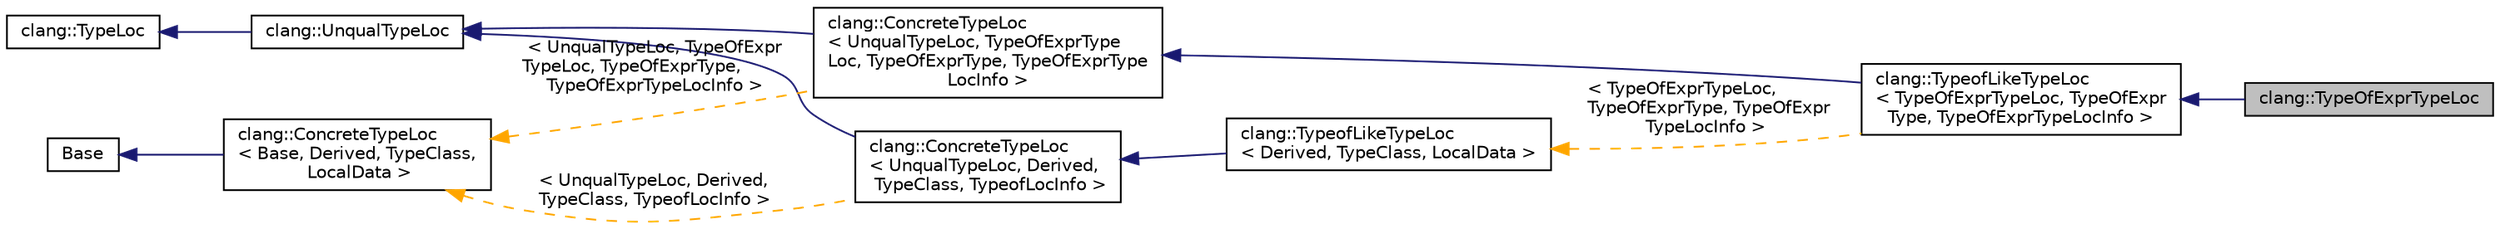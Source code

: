 digraph "clang::TypeOfExprTypeLoc"
{
 // LATEX_PDF_SIZE
  bgcolor="transparent";
  edge [fontname="Helvetica",fontsize="10",labelfontname="Helvetica",labelfontsize="10"];
  node [fontname="Helvetica",fontsize="10",shape=record];
  rankdir="LR";
  Node1 [label="clang::TypeOfExprTypeLoc",height=0.2,width=0.4,color="black", fillcolor="grey75", style="filled", fontcolor="black",tooltip=" "];
  Node2 -> Node1 [dir="back",color="midnightblue",fontsize="10",style="solid",fontname="Helvetica"];
  Node2 [label="clang::TypeofLikeTypeLoc\l\< TypeOfExprTypeLoc, TypeOfExpr\lType, TypeOfExprTypeLocInfo \>",height=0.2,width=0.4,color="black",URL="$classclang_1_1TypeofLikeTypeLoc.html",tooltip=" "];
  Node3 -> Node2 [dir="back",color="midnightblue",fontsize="10",style="solid",fontname="Helvetica"];
  Node3 [label="clang::ConcreteTypeLoc\l\< UnqualTypeLoc, TypeOfExprType\lLoc, TypeOfExprType, TypeOfExprType\lLocInfo \>",height=0.2,width=0.4,color="black",URL="$classclang_1_1ConcreteTypeLoc.html",tooltip=" "];
  Node4 -> Node3 [dir="back",color="midnightblue",fontsize="10",style="solid",fontname="Helvetica"];
  Node4 [label="clang::UnqualTypeLoc",height=0.2,width=0.4,color="black",URL="$classclang_1_1UnqualTypeLoc.html",tooltip="Wrapper of type source information for a type with no direct qualifiers."];
  Node5 -> Node4 [dir="back",color="midnightblue",fontsize="10",style="solid",fontname="Helvetica"];
  Node5 [label="clang::TypeLoc",height=0.2,width=0.4,color="black",URL="$classclang_1_1TypeLoc.html",tooltip="Base wrapper for a particular \"section\" of type source info."];
  Node6 -> Node3 [dir="back",color="orange",fontsize="10",style="dashed",label=" \< UnqualTypeLoc, TypeOfExpr\lTypeLoc, TypeOfExprType,\l TypeOfExprTypeLocInfo \>" ,fontname="Helvetica"];
  Node6 [label="clang::ConcreteTypeLoc\l\< Base, Derived, TypeClass,\l LocalData \>",height=0.2,width=0.4,color="black",URL="$classclang_1_1ConcreteTypeLoc.html",tooltip="A metaprogramming base class for TypeLoc classes which correspond to a particular Type subclass."];
  Node7 -> Node6 [dir="back",color="midnightblue",fontsize="10",style="solid",fontname="Helvetica"];
  Node7 [label="Base",height=0.2,width=0.4,color="black",URL="$classBase.html",tooltip=" "];
  Node8 -> Node2 [dir="back",color="orange",fontsize="10",style="dashed",label=" \< TypeOfExprTypeLoc,\l TypeOfExprType, TypeOfExpr\lTypeLocInfo \>" ,fontname="Helvetica"];
  Node8 [label="clang::TypeofLikeTypeLoc\l\< Derived, TypeClass, LocalData \>",height=0.2,width=0.4,color="black",URL="$classclang_1_1TypeofLikeTypeLoc.html",tooltip=" "];
  Node9 -> Node8 [dir="back",color="midnightblue",fontsize="10",style="solid",fontname="Helvetica"];
  Node9 [label="clang::ConcreteTypeLoc\l\< UnqualTypeLoc, Derived,\l TypeClass, TypeofLocInfo \>",height=0.2,width=0.4,color="black",URL="$classclang_1_1ConcreteTypeLoc.html",tooltip=" "];
  Node4 -> Node9 [dir="back",color="midnightblue",fontsize="10",style="solid",fontname="Helvetica"];
  Node6 -> Node9 [dir="back",color="orange",fontsize="10",style="dashed",label=" \< UnqualTypeLoc, Derived,\l TypeClass, TypeofLocInfo \>" ,fontname="Helvetica"];
}
